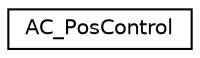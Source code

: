 digraph "Graphical Class Hierarchy"
{
 // INTERACTIVE_SVG=YES
  edge [fontname="Helvetica",fontsize="10",labelfontname="Helvetica",labelfontsize="10"];
  node [fontname="Helvetica",fontsize="10",shape=record];
  rankdir="LR";
  Node1 [label="AC_PosControl",height=0.2,width=0.4,color="black", fillcolor="white", style="filled",URL="$classAC__PosControl.html"];
}
